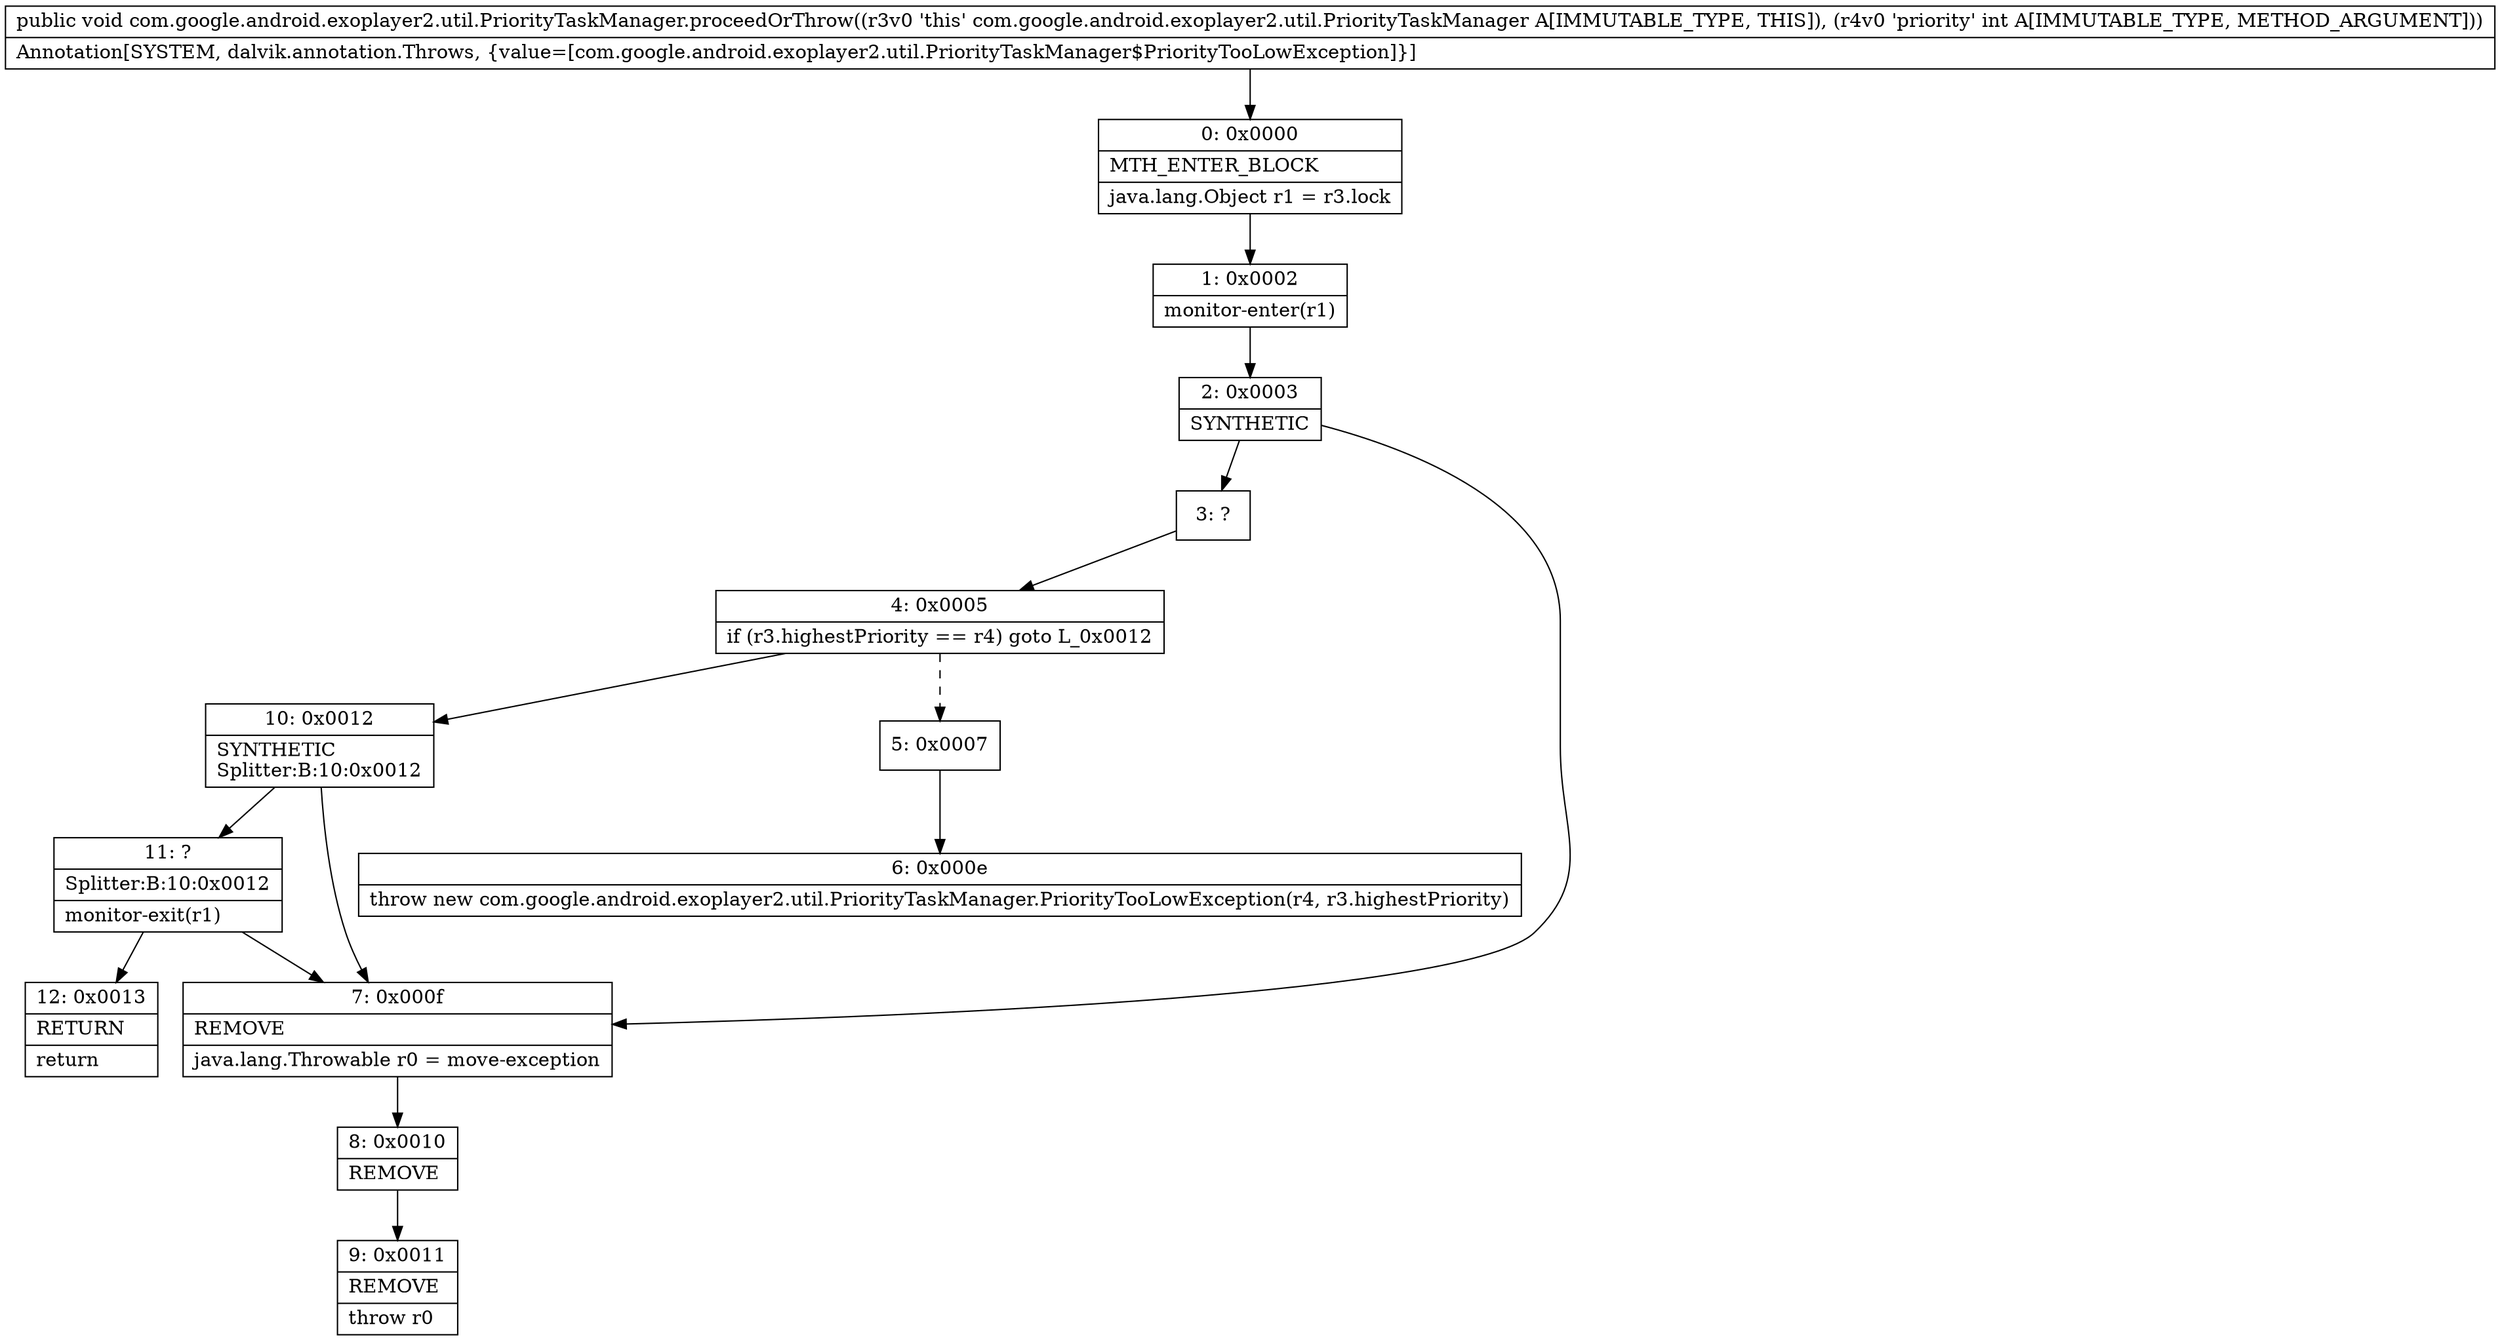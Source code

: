 digraph "CFG forcom.google.android.exoplayer2.util.PriorityTaskManager.proceedOrThrow(I)V" {
Node_0 [shape=record,label="{0\:\ 0x0000|MTH_ENTER_BLOCK\l|java.lang.Object r1 = r3.lock\l}"];
Node_1 [shape=record,label="{1\:\ 0x0002|monitor\-enter(r1)\l}"];
Node_2 [shape=record,label="{2\:\ 0x0003|SYNTHETIC\l}"];
Node_3 [shape=record,label="{3\:\ ?}"];
Node_4 [shape=record,label="{4\:\ 0x0005|if (r3.highestPriority == r4) goto L_0x0012\l}"];
Node_5 [shape=record,label="{5\:\ 0x0007}"];
Node_6 [shape=record,label="{6\:\ 0x000e|throw new com.google.android.exoplayer2.util.PriorityTaskManager.PriorityTooLowException(r4, r3.highestPriority)\l}"];
Node_7 [shape=record,label="{7\:\ 0x000f|REMOVE\l|java.lang.Throwable r0 = move\-exception\l}"];
Node_8 [shape=record,label="{8\:\ 0x0010|REMOVE\l}"];
Node_9 [shape=record,label="{9\:\ 0x0011|REMOVE\l|throw r0\l}"];
Node_10 [shape=record,label="{10\:\ 0x0012|SYNTHETIC\lSplitter:B:10:0x0012\l}"];
Node_11 [shape=record,label="{11\:\ ?|Splitter:B:10:0x0012\l|monitor\-exit(r1)\l}"];
Node_12 [shape=record,label="{12\:\ 0x0013|RETURN\l|return\l}"];
MethodNode[shape=record,label="{public void com.google.android.exoplayer2.util.PriorityTaskManager.proceedOrThrow((r3v0 'this' com.google.android.exoplayer2.util.PriorityTaskManager A[IMMUTABLE_TYPE, THIS]), (r4v0 'priority' int A[IMMUTABLE_TYPE, METHOD_ARGUMENT]))  | Annotation[SYSTEM, dalvik.annotation.Throws, \{value=[com.google.android.exoplayer2.util.PriorityTaskManager$PriorityTooLowException]\}]\l}"];
MethodNode -> Node_0;
Node_0 -> Node_1;
Node_1 -> Node_2;
Node_2 -> Node_3;
Node_2 -> Node_7;
Node_3 -> Node_4;
Node_4 -> Node_5[style=dashed];
Node_4 -> Node_10;
Node_5 -> Node_6;
Node_7 -> Node_8;
Node_8 -> Node_9;
Node_10 -> Node_11;
Node_10 -> Node_7;
Node_11 -> Node_12;
Node_11 -> Node_7;
}


